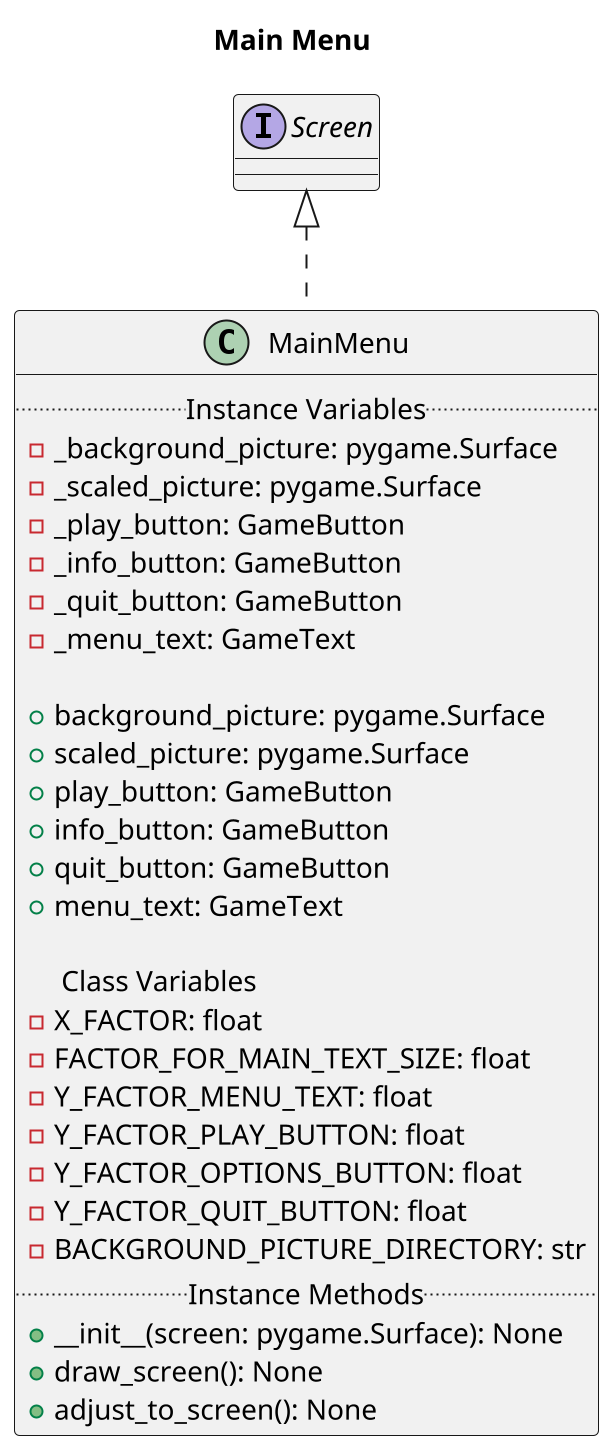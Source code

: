 @startuml
scale 2
title "Main Menu"
class MainMenu implements Screen{
    .. Instance Variables ..
    - _background_picture: pygame.Surface
    - _scaled_picture: pygame.Surface
    - _play_button: GameButton
    - _info_button: GameButton
    - _quit_button: GameButton
    - _menu_text: GameText
    
    + background_picture: pygame.Surface
    + scaled_picture: pygame.Surface
    + play_button: GameButton
    + info_button: GameButton
    + quit_button: GameButton
    + menu_text: GameText

    .. Class Variables .. 
    - X_FACTOR: float
    - FACTOR_FOR_MAIN_TEXT_SIZE: float
    - Y_FACTOR_MENU_TEXT: float
    - Y_FACTOR_PLAY_BUTTON: float
    - Y_FACTOR_OPTIONS_BUTTON: float
    - Y_FACTOR_QUIT_BUTTON: float
    - BACKGROUND_PICTURE_DIRECTORY: str
    .. Instance Methods ..
    + __init__(screen: pygame.Surface): None
    + draw_screen(): None
    + adjust_to_screen(): None
}

@enduml